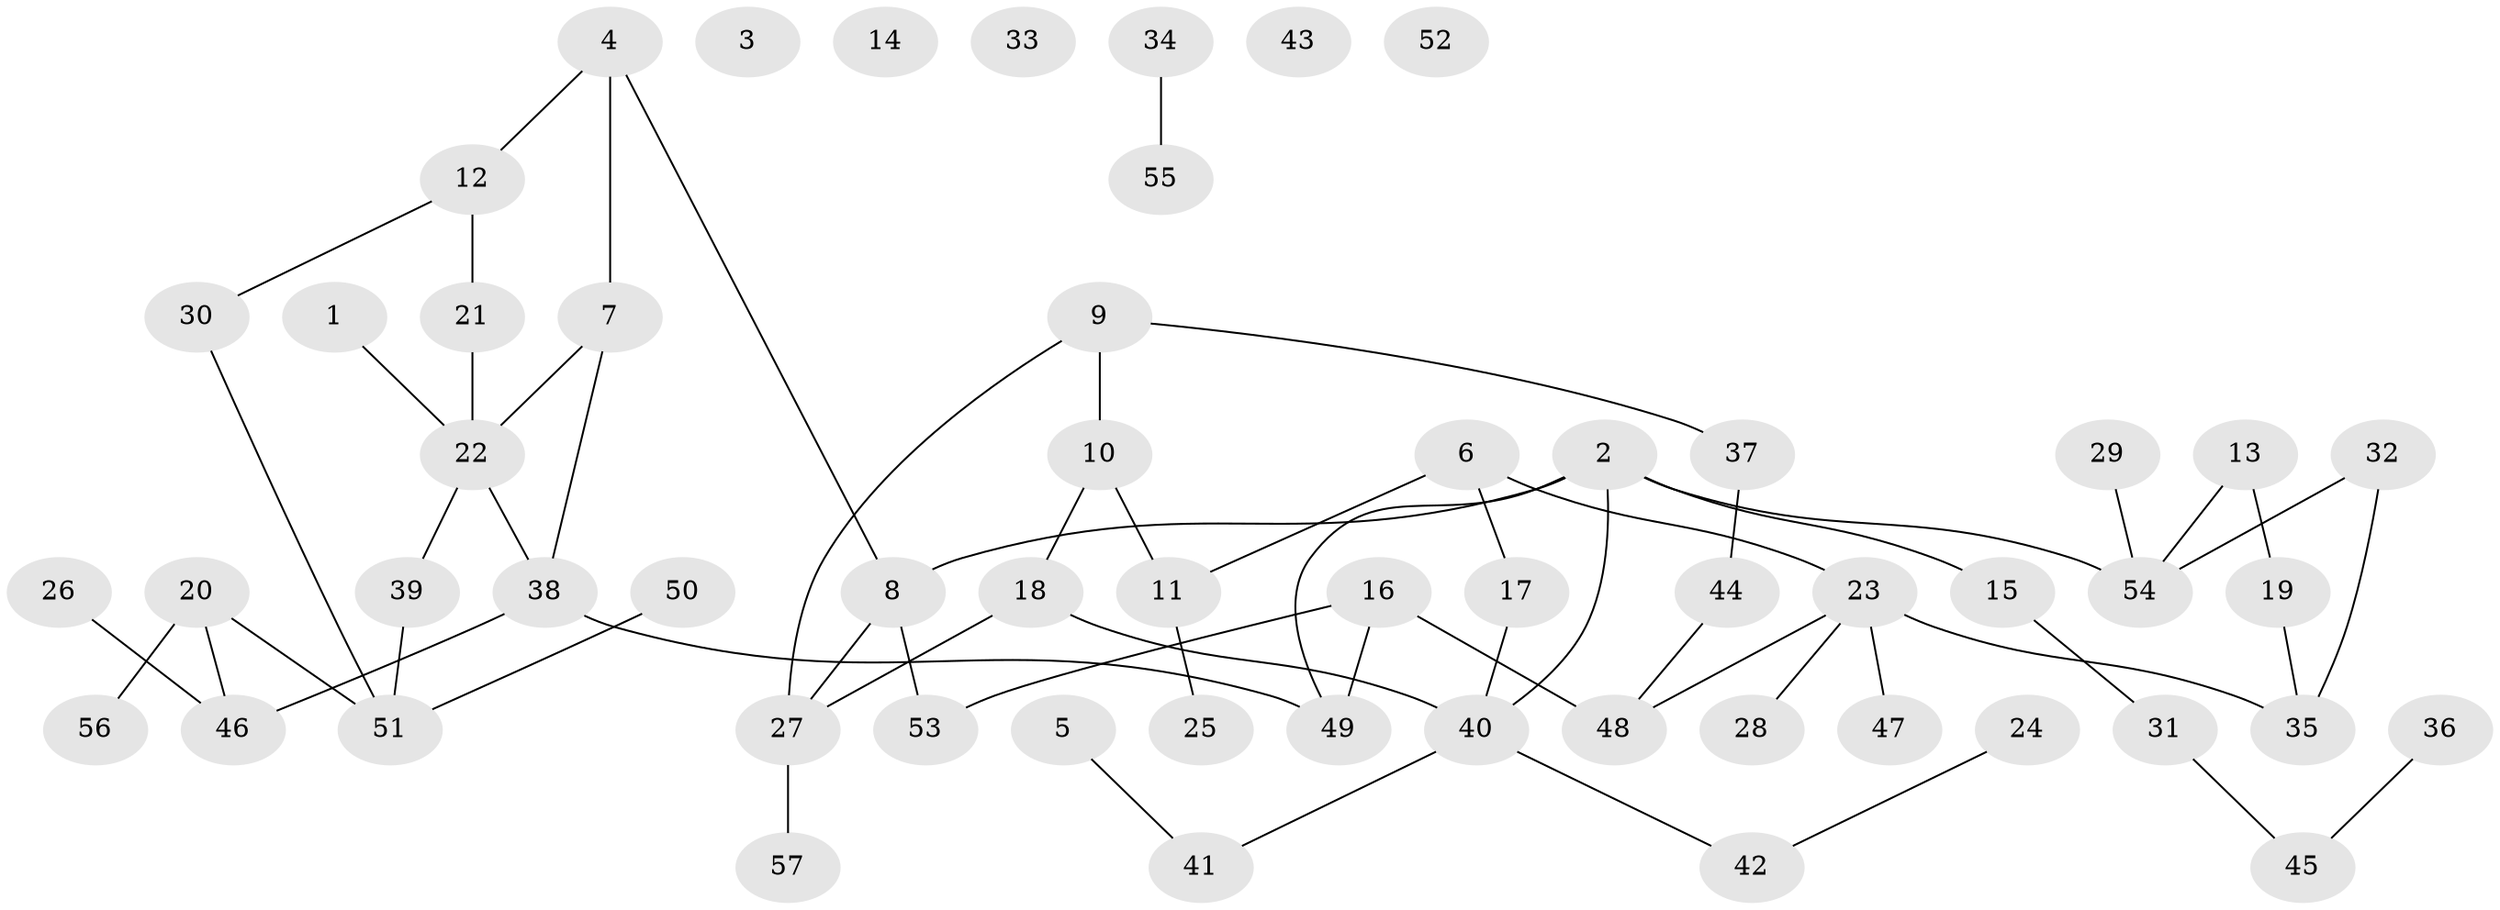 // Generated by graph-tools (version 1.1) at 2025/12/03/09/25 04:12:53]
// undirected, 57 vertices, 63 edges
graph export_dot {
graph [start="1"]
  node [color=gray90,style=filled];
  1;
  2;
  3;
  4;
  5;
  6;
  7;
  8;
  9;
  10;
  11;
  12;
  13;
  14;
  15;
  16;
  17;
  18;
  19;
  20;
  21;
  22;
  23;
  24;
  25;
  26;
  27;
  28;
  29;
  30;
  31;
  32;
  33;
  34;
  35;
  36;
  37;
  38;
  39;
  40;
  41;
  42;
  43;
  44;
  45;
  46;
  47;
  48;
  49;
  50;
  51;
  52;
  53;
  54;
  55;
  56;
  57;
  1 -- 22;
  2 -- 8;
  2 -- 15;
  2 -- 40;
  2 -- 49;
  2 -- 54;
  4 -- 7;
  4 -- 8;
  4 -- 12;
  5 -- 41;
  6 -- 11;
  6 -- 17;
  6 -- 23;
  7 -- 22;
  7 -- 38;
  8 -- 27;
  8 -- 53;
  9 -- 10;
  9 -- 27;
  9 -- 37;
  10 -- 11;
  10 -- 18;
  11 -- 25;
  12 -- 21;
  12 -- 30;
  13 -- 19;
  13 -- 54;
  15 -- 31;
  16 -- 48;
  16 -- 49;
  16 -- 53;
  17 -- 40;
  18 -- 27;
  18 -- 40;
  19 -- 35;
  20 -- 46;
  20 -- 51;
  20 -- 56;
  21 -- 22;
  22 -- 38;
  22 -- 39;
  23 -- 28;
  23 -- 35;
  23 -- 47;
  23 -- 48;
  24 -- 42;
  26 -- 46;
  27 -- 57;
  29 -- 54;
  30 -- 51;
  31 -- 45;
  32 -- 35;
  32 -- 54;
  34 -- 55;
  36 -- 45;
  37 -- 44;
  38 -- 46;
  38 -- 49;
  39 -- 51;
  40 -- 41;
  40 -- 42;
  44 -- 48;
  50 -- 51;
}

